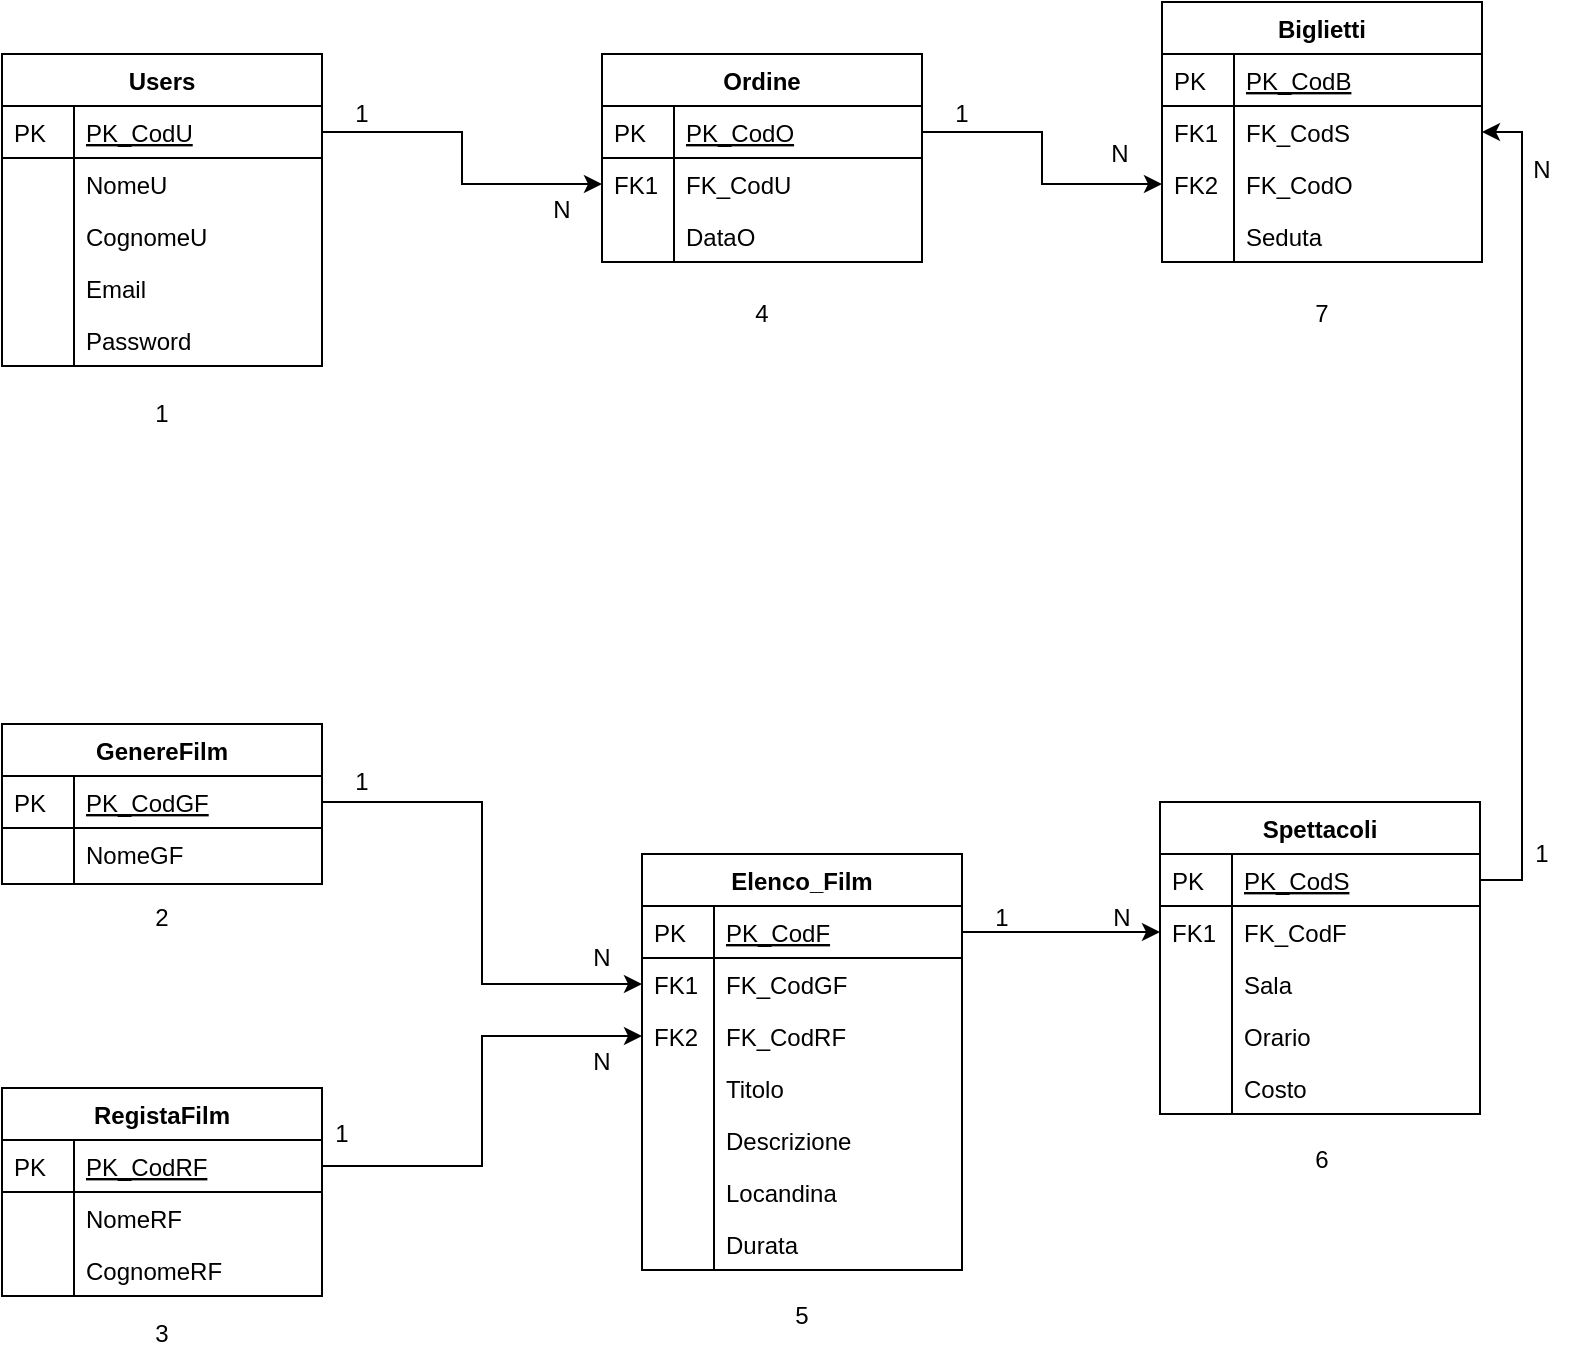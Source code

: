 <mxfile version="12.8.1" type="device"><diagram id="C5RBs43oDa-KdzZeNtuy" name="Page-1"><mxGraphModel dx="1422" dy="762" grid="1" gridSize="10" guides="1" tooltips="1" connect="1" arrows="1" fold="1" page="1" pageScale="1" pageWidth="827" pageHeight="1169" math="0" shadow="0"><root><mxCell id="WIyWlLk6GJQsqaUBKTNV-0"/><mxCell id="WIyWlLk6GJQsqaUBKTNV-1" parent="WIyWlLk6GJQsqaUBKTNV-0"/><mxCell id="zkfFHV4jXpPFQw0GAbJ--51" value="Users" style="swimlane;fontStyle=1;childLayout=stackLayout;horizontal=1;startSize=26;horizontalStack=0;resizeParent=1;resizeLast=0;collapsible=1;marginBottom=0;rounded=0;shadow=0;strokeWidth=1;" parent="WIyWlLk6GJQsqaUBKTNV-1" vertex="1"><mxGeometry x="20" y="120" width="160" height="156" as="geometry"><mxRectangle x="20" y="80" width="160" height="26" as="alternateBounds"/></mxGeometry></mxCell><mxCell id="zkfFHV4jXpPFQw0GAbJ--52" value="PK_CodU" style="shape=partialRectangle;top=0;left=0;right=0;bottom=1;align=left;verticalAlign=top;fillColor=none;spacingLeft=40;spacingRight=4;overflow=hidden;rotatable=0;points=[[0,0.5],[1,0.5]];portConstraint=eastwest;dropTarget=0;rounded=0;shadow=0;strokeWidth=1;fontStyle=4" parent="zkfFHV4jXpPFQw0GAbJ--51" vertex="1"><mxGeometry y="26" width="160" height="26" as="geometry"/></mxCell><mxCell id="zkfFHV4jXpPFQw0GAbJ--53" value="PK" style="shape=partialRectangle;top=0;left=0;bottom=0;fillColor=none;align=left;verticalAlign=top;spacingLeft=4;spacingRight=4;overflow=hidden;rotatable=0;points=[];portConstraint=eastwest;part=1;" parent="zkfFHV4jXpPFQw0GAbJ--52" vertex="1" connectable="0"><mxGeometry width="36" height="26" as="geometry"/></mxCell><mxCell id="zkfFHV4jXpPFQw0GAbJ--54" value="NomeU" style="shape=partialRectangle;top=0;left=0;right=0;bottom=0;align=left;verticalAlign=top;fillColor=none;spacingLeft=40;spacingRight=4;overflow=hidden;rotatable=0;points=[[0,0.5],[1,0.5]];portConstraint=eastwest;dropTarget=0;rounded=0;shadow=0;strokeWidth=1;" parent="zkfFHV4jXpPFQw0GAbJ--51" vertex="1"><mxGeometry y="52" width="160" height="26" as="geometry"/></mxCell><mxCell id="zkfFHV4jXpPFQw0GAbJ--55" value="" style="shape=partialRectangle;top=0;left=0;bottom=0;fillColor=none;align=left;verticalAlign=top;spacingLeft=4;spacingRight=4;overflow=hidden;rotatable=0;points=[];portConstraint=eastwest;part=1;" parent="zkfFHV4jXpPFQw0GAbJ--54" vertex="1" connectable="0"><mxGeometry width="36" height="26" as="geometry"/></mxCell><mxCell id="Z6C2ZZ_jLRomG3j8PSRA-120" value="CognomeU" style="shape=partialRectangle;top=0;left=0;right=0;bottom=0;align=left;verticalAlign=top;fillColor=none;spacingLeft=40;spacingRight=4;overflow=hidden;rotatable=0;points=[[0,0.5],[1,0.5]];portConstraint=eastwest;dropTarget=0;rounded=0;shadow=0;strokeWidth=1;" parent="zkfFHV4jXpPFQw0GAbJ--51" vertex="1"><mxGeometry y="78" width="160" height="26" as="geometry"/></mxCell><mxCell id="Z6C2ZZ_jLRomG3j8PSRA-121" value="" style="shape=partialRectangle;top=0;left=0;bottom=0;fillColor=none;align=left;verticalAlign=top;spacingLeft=4;spacingRight=4;overflow=hidden;rotatable=0;points=[];portConstraint=eastwest;part=1;" parent="Z6C2ZZ_jLRomG3j8PSRA-120" vertex="1" connectable="0"><mxGeometry width="36" height="26" as="geometry"/></mxCell><mxCell id="Z6C2ZZ_jLRomG3j8PSRA-122" value="Email" style="shape=partialRectangle;top=0;left=0;right=0;bottom=0;align=left;verticalAlign=top;fillColor=none;spacingLeft=40;spacingRight=4;overflow=hidden;rotatable=0;points=[[0,0.5],[1,0.5]];portConstraint=eastwest;dropTarget=0;rounded=0;shadow=0;strokeWidth=1;" parent="zkfFHV4jXpPFQw0GAbJ--51" vertex="1"><mxGeometry y="104" width="160" height="26" as="geometry"/></mxCell><mxCell id="Z6C2ZZ_jLRomG3j8PSRA-123" value="" style="shape=partialRectangle;top=0;left=0;bottom=0;fillColor=none;align=left;verticalAlign=top;spacingLeft=4;spacingRight=4;overflow=hidden;rotatable=0;points=[];portConstraint=eastwest;part=1;" parent="Z6C2ZZ_jLRomG3j8PSRA-122" vertex="1" connectable="0"><mxGeometry width="36" height="26" as="geometry"/></mxCell><mxCell id="Z6C2ZZ_jLRomG3j8PSRA-124" value="Password" style="shape=partialRectangle;top=0;left=0;right=0;bottom=0;align=left;verticalAlign=top;fillColor=none;spacingLeft=40;spacingRight=4;overflow=hidden;rotatable=0;points=[[0,0.5],[1,0.5]];portConstraint=eastwest;dropTarget=0;rounded=0;shadow=0;strokeWidth=1;" parent="zkfFHV4jXpPFQw0GAbJ--51" vertex="1"><mxGeometry y="130" width="160" height="26" as="geometry"/></mxCell><mxCell id="Z6C2ZZ_jLRomG3j8PSRA-125" value="" style="shape=partialRectangle;top=0;left=0;bottom=0;fillColor=none;align=left;verticalAlign=top;spacingLeft=4;spacingRight=4;overflow=hidden;rotatable=0;points=[];portConstraint=eastwest;part=1;" parent="Z6C2ZZ_jLRomG3j8PSRA-124" vertex="1" connectable="0"><mxGeometry width="36" height="26" as="geometry"/></mxCell><mxCell id="zkfFHV4jXpPFQw0GAbJ--56" value="Ordine" style="swimlane;fontStyle=1;childLayout=stackLayout;horizontal=1;startSize=26;horizontalStack=0;resizeParent=1;resizeLast=0;collapsible=1;marginBottom=0;rounded=0;shadow=0;strokeWidth=1;" parent="WIyWlLk6GJQsqaUBKTNV-1" vertex="1"><mxGeometry x="320" y="120" width="160" height="104" as="geometry"><mxRectangle x="260" y="80" width="160" height="26" as="alternateBounds"/></mxGeometry></mxCell><mxCell id="zkfFHV4jXpPFQw0GAbJ--57" value="PK_CodO" style="shape=partialRectangle;top=0;left=0;right=0;bottom=1;align=left;verticalAlign=top;fillColor=none;spacingLeft=40;spacingRight=4;overflow=hidden;rotatable=0;points=[[0,0.5],[1,0.5]];portConstraint=eastwest;dropTarget=0;rounded=0;shadow=0;strokeWidth=1;fontStyle=4" parent="zkfFHV4jXpPFQw0GAbJ--56" vertex="1"><mxGeometry y="26" width="160" height="26" as="geometry"/></mxCell><mxCell id="zkfFHV4jXpPFQw0GAbJ--58" value="PK" style="shape=partialRectangle;top=0;left=0;bottom=0;fillColor=none;align=left;verticalAlign=top;spacingLeft=4;spacingRight=4;overflow=hidden;rotatable=0;points=[];portConstraint=eastwest;part=1;" parent="zkfFHV4jXpPFQw0GAbJ--57" vertex="1" connectable="0"><mxGeometry width="36" height="26" as="geometry"/></mxCell><mxCell id="zkfFHV4jXpPFQw0GAbJ--59" value="FK_CodU" style="shape=partialRectangle;top=0;left=0;right=0;bottom=0;align=left;verticalAlign=top;fillColor=none;spacingLeft=40;spacingRight=4;overflow=hidden;rotatable=0;points=[[0,0.5],[1,0.5]];portConstraint=eastwest;dropTarget=0;rounded=0;shadow=0;strokeWidth=1;" parent="zkfFHV4jXpPFQw0GAbJ--56" vertex="1"><mxGeometry y="52" width="160" height="26" as="geometry"/></mxCell><mxCell id="zkfFHV4jXpPFQw0GAbJ--60" value="FK1" style="shape=partialRectangle;top=0;left=0;bottom=0;fillColor=none;align=left;verticalAlign=top;spacingLeft=4;spacingRight=4;overflow=hidden;rotatable=0;points=[];portConstraint=eastwest;part=1;" parent="zkfFHV4jXpPFQw0GAbJ--59" vertex="1" connectable="0"><mxGeometry width="36" height="26" as="geometry"/></mxCell><mxCell id="zkfFHV4jXpPFQw0GAbJ--61" value="DataO" style="shape=partialRectangle;top=0;left=0;right=0;bottom=0;align=left;verticalAlign=top;fillColor=none;spacingLeft=40;spacingRight=4;overflow=hidden;rotatable=0;points=[[0,0.5],[1,0.5]];portConstraint=eastwest;dropTarget=0;rounded=0;shadow=0;strokeWidth=1;" parent="zkfFHV4jXpPFQw0GAbJ--56" vertex="1"><mxGeometry y="78" width="160" height="26" as="geometry"/></mxCell><mxCell id="zkfFHV4jXpPFQw0GAbJ--62" value="" style="shape=partialRectangle;top=0;left=0;bottom=0;fillColor=none;align=left;verticalAlign=top;spacingLeft=4;spacingRight=4;overflow=hidden;rotatable=0;points=[];portConstraint=eastwest;part=1;" parent="zkfFHV4jXpPFQw0GAbJ--61" vertex="1" connectable="0"><mxGeometry width="36" height="26" as="geometry"/></mxCell><mxCell id="zkfFHV4jXpPFQw0GAbJ--64" value="Biglietti" style="swimlane;fontStyle=1;childLayout=stackLayout;horizontal=1;startSize=26;horizontalStack=0;resizeParent=1;resizeLast=0;collapsible=1;marginBottom=0;rounded=0;shadow=0;strokeWidth=1;" parent="WIyWlLk6GJQsqaUBKTNV-1" vertex="1"><mxGeometry x="600" y="94" width="160" height="130" as="geometry"><mxRectangle x="260" y="270" width="160" height="26" as="alternateBounds"/></mxGeometry></mxCell><mxCell id="zkfFHV4jXpPFQw0GAbJ--65" value="PK_CodB" style="shape=partialRectangle;top=0;left=0;right=0;bottom=1;align=left;verticalAlign=top;fillColor=none;spacingLeft=40;spacingRight=4;overflow=hidden;rotatable=0;points=[[0,0.5],[1,0.5]];portConstraint=eastwest;dropTarget=0;rounded=0;shadow=0;strokeWidth=1;fontStyle=4" parent="zkfFHV4jXpPFQw0GAbJ--64" vertex="1"><mxGeometry y="26" width="160" height="26" as="geometry"/></mxCell><mxCell id="zkfFHV4jXpPFQw0GAbJ--66" value="PK" style="shape=partialRectangle;top=0;left=0;bottom=0;fillColor=none;align=left;verticalAlign=top;spacingLeft=4;spacingRight=4;overflow=hidden;rotatable=0;points=[];portConstraint=eastwest;part=1;" parent="zkfFHV4jXpPFQw0GAbJ--65" vertex="1" connectable="0"><mxGeometry width="36" height="26" as="geometry"/></mxCell><mxCell id="Z6C2ZZ_jLRomG3j8PSRA-36" value="FK_CodS" style="shape=partialRectangle;top=0;left=0;right=0;bottom=0;align=left;verticalAlign=top;fillColor=none;spacingLeft=40;spacingRight=4;overflow=hidden;rotatable=0;points=[[0,0.5],[1,0.5]];portConstraint=eastwest;dropTarget=0;rounded=0;shadow=0;strokeWidth=1;" parent="zkfFHV4jXpPFQw0GAbJ--64" vertex="1"><mxGeometry y="52" width="160" height="26" as="geometry"/></mxCell><mxCell id="Z6C2ZZ_jLRomG3j8PSRA-37" value="FK1" style="shape=partialRectangle;top=0;left=0;bottom=0;fillColor=none;align=left;verticalAlign=top;spacingLeft=4;spacingRight=4;overflow=hidden;rotatable=0;points=[];portConstraint=eastwest;part=1;" parent="Z6C2ZZ_jLRomG3j8PSRA-36" vertex="1" connectable="0"><mxGeometry width="36" height="26" as="geometry"/></mxCell><mxCell id="Z6C2ZZ_jLRomG3j8PSRA-40" value="FK_CodO" style="shape=partialRectangle;top=0;left=0;right=0;bottom=0;align=left;verticalAlign=top;fillColor=none;spacingLeft=40;spacingRight=4;overflow=hidden;rotatable=0;points=[[0,0.5],[1,0.5]];portConstraint=eastwest;dropTarget=0;rounded=0;shadow=0;strokeWidth=1;" parent="zkfFHV4jXpPFQw0GAbJ--64" vertex="1"><mxGeometry y="78" width="160" height="26" as="geometry"/></mxCell><mxCell id="Z6C2ZZ_jLRomG3j8PSRA-41" value="FK2" style="shape=partialRectangle;top=0;left=0;bottom=0;fillColor=none;align=left;verticalAlign=top;spacingLeft=4;spacingRight=4;overflow=hidden;rotatable=0;points=[];portConstraint=eastwest;part=1;" parent="Z6C2ZZ_jLRomG3j8PSRA-40" vertex="1" connectable="0"><mxGeometry width="36" height="26" as="geometry"/></mxCell><mxCell id="Z6C2ZZ_jLRomG3j8PSRA-45" value="Seduta" style="shape=partialRectangle;top=0;left=0;right=0;bottom=0;align=left;verticalAlign=top;fillColor=none;spacingLeft=40;spacingRight=4;overflow=hidden;rotatable=0;points=[[0,0.5],[1,0.5]];portConstraint=eastwest;dropTarget=0;rounded=0;shadow=0;strokeWidth=1;" parent="zkfFHV4jXpPFQw0GAbJ--64" vertex="1"><mxGeometry y="104" width="160" height="26" as="geometry"/></mxCell><mxCell id="Z6C2ZZ_jLRomG3j8PSRA-46" value="" style="shape=partialRectangle;top=0;left=0;bottom=0;fillColor=none;align=left;verticalAlign=top;spacingLeft=4;spacingRight=4;overflow=hidden;rotatable=0;points=[];portConstraint=eastwest;part=1;" parent="Z6C2ZZ_jLRomG3j8PSRA-45" vertex="1" connectable="0"><mxGeometry width="36" height="26" as="geometry"/></mxCell><mxCell id="Z6C2ZZ_jLRomG3j8PSRA-3" value="Elenco_Film" style="swimlane;fontStyle=1;childLayout=stackLayout;horizontal=1;startSize=26;horizontalStack=0;resizeParent=1;resizeLast=0;collapsible=1;marginBottom=0;rounded=0;shadow=0;strokeWidth=1;" parent="WIyWlLk6GJQsqaUBKTNV-1" vertex="1"><mxGeometry x="340" y="520" width="160" height="208" as="geometry"><mxRectangle x="20" y="80" width="160" height="26" as="alternateBounds"/></mxGeometry></mxCell><mxCell id="Z6C2ZZ_jLRomG3j8PSRA-4" value="PK_CodF" style="shape=partialRectangle;top=0;left=0;right=0;bottom=1;align=left;verticalAlign=top;fillColor=none;spacingLeft=40;spacingRight=4;overflow=hidden;rotatable=0;points=[[0,0.5],[1,0.5]];portConstraint=eastwest;dropTarget=0;rounded=0;shadow=0;strokeWidth=1;fontStyle=4" parent="Z6C2ZZ_jLRomG3j8PSRA-3" vertex="1"><mxGeometry y="26" width="160" height="26" as="geometry"/></mxCell><mxCell id="Z6C2ZZ_jLRomG3j8PSRA-5" value="PK" style="shape=partialRectangle;top=0;left=0;bottom=0;fillColor=none;align=left;verticalAlign=top;spacingLeft=4;spacingRight=4;overflow=hidden;rotatable=0;points=[];portConstraint=eastwest;part=1;" parent="Z6C2ZZ_jLRomG3j8PSRA-4" vertex="1" connectable="0"><mxGeometry width="36" height="26" as="geometry"/></mxCell><mxCell id="Z6C2ZZ_jLRomG3j8PSRA-86" value="FK_CodGF" style="shape=partialRectangle;top=0;left=0;right=0;bottom=0;align=left;verticalAlign=top;fillColor=none;spacingLeft=40;spacingRight=4;overflow=hidden;rotatable=0;points=[[0,0.5],[1,0.5]];portConstraint=eastwest;dropTarget=0;rounded=0;shadow=0;strokeWidth=1;" parent="Z6C2ZZ_jLRomG3j8PSRA-3" vertex="1"><mxGeometry y="52" width="160" height="26" as="geometry"/></mxCell><mxCell id="Z6C2ZZ_jLRomG3j8PSRA-87" value="FK1" style="shape=partialRectangle;top=0;left=0;bottom=0;fillColor=none;align=left;verticalAlign=top;spacingLeft=4;spacingRight=4;overflow=hidden;rotatable=0;points=[];portConstraint=eastwest;part=1;" parent="Z6C2ZZ_jLRomG3j8PSRA-86" vertex="1" connectable="0"><mxGeometry width="36" height="26" as="geometry"/></mxCell><mxCell id="Z6C2ZZ_jLRomG3j8PSRA-96" value="FK_CodRF" style="shape=partialRectangle;top=0;left=0;right=0;bottom=0;align=left;verticalAlign=top;fillColor=none;spacingLeft=40;spacingRight=4;overflow=hidden;rotatable=0;points=[[0,0.5],[1,0.5]];portConstraint=eastwest;dropTarget=0;rounded=0;shadow=0;strokeWidth=1;" parent="Z6C2ZZ_jLRomG3j8PSRA-3" vertex="1"><mxGeometry y="78" width="160" height="26" as="geometry"/></mxCell><mxCell id="Z6C2ZZ_jLRomG3j8PSRA-97" value="FK2" style="shape=partialRectangle;top=0;left=0;bottom=0;fillColor=none;align=left;verticalAlign=top;spacingLeft=4;spacingRight=4;overflow=hidden;rotatable=0;points=[];portConstraint=eastwest;part=1;" parent="Z6C2ZZ_jLRomG3j8PSRA-96" vertex="1" connectable="0"><mxGeometry width="36" height="26" as="geometry"/></mxCell><mxCell id="Z6C2ZZ_jLRomG3j8PSRA-6" value="Titolo" style="shape=partialRectangle;top=0;left=0;right=0;bottom=0;align=left;verticalAlign=top;fillColor=none;spacingLeft=40;spacingRight=4;overflow=hidden;rotatable=0;points=[[0,0.5],[1,0.5]];portConstraint=eastwest;dropTarget=0;rounded=0;shadow=0;strokeWidth=1;" parent="Z6C2ZZ_jLRomG3j8PSRA-3" vertex="1"><mxGeometry y="104" width="160" height="26" as="geometry"/></mxCell><mxCell id="Z6C2ZZ_jLRomG3j8PSRA-7" value="" style="shape=partialRectangle;top=0;left=0;bottom=0;fillColor=none;align=left;verticalAlign=top;spacingLeft=4;spacingRight=4;overflow=hidden;rotatable=0;points=[];portConstraint=eastwest;part=1;" parent="Z6C2ZZ_jLRomG3j8PSRA-6" vertex="1" connectable="0"><mxGeometry width="36" height="26" as="geometry"/></mxCell><mxCell id="Z6C2ZZ_jLRomG3j8PSRA-77" value="Descrizione" style="shape=partialRectangle;top=0;left=0;right=0;bottom=0;align=left;verticalAlign=top;fillColor=none;spacingLeft=40;spacingRight=4;overflow=hidden;rotatable=0;points=[[0,0.5],[1,0.5]];portConstraint=eastwest;dropTarget=0;rounded=0;shadow=0;strokeWidth=1;" parent="Z6C2ZZ_jLRomG3j8PSRA-3" vertex="1"><mxGeometry y="130" width="160" height="26" as="geometry"/></mxCell><mxCell id="Z6C2ZZ_jLRomG3j8PSRA-78" value="" style="shape=partialRectangle;top=0;left=0;bottom=0;fillColor=none;align=left;verticalAlign=top;spacingLeft=4;spacingRight=4;overflow=hidden;rotatable=0;points=[];portConstraint=eastwest;part=1;" parent="Z6C2ZZ_jLRomG3j8PSRA-77" vertex="1" connectable="0"><mxGeometry width="36" height="26" as="geometry"/></mxCell><mxCell id="Z6C2ZZ_jLRomG3j8PSRA-89" value="Locandina" style="shape=partialRectangle;top=0;left=0;right=0;bottom=0;align=left;verticalAlign=top;fillColor=none;spacingLeft=40;spacingRight=4;overflow=hidden;rotatable=0;points=[[0,0.5],[1,0.5]];portConstraint=eastwest;dropTarget=0;rounded=0;shadow=0;strokeWidth=1;" parent="Z6C2ZZ_jLRomG3j8PSRA-3" vertex="1"><mxGeometry y="156" width="160" height="26" as="geometry"/></mxCell><mxCell id="Z6C2ZZ_jLRomG3j8PSRA-90" value="" style="shape=partialRectangle;top=0;left=0;bottom=0;fillColor=none;align=left;verticalAlign=top;spacingLeft=4;spacingRight=4;overflow=hidden;rotatable=0;points=[];portConstraint=eastwest;part=1;" parent="Z6C2ZZ_jLRomG3j8PSRA-89" vertex="1" connectable="0"><mxGeometry width="36" height="26" as="geometry"/></mxCell><mxCell id="Z6C2ZZ_jLRomG3j8PSRA-105" value="Durata" style="shape=partialRectangle;top=0;left=0;right=0;bottom=0;align=left;verticalAlign=top;fillColor=none;spacingLeft=40;spacingRight=4;overflow=hidden;rotatable=0;points=[[0,0.5],[1,0.5]];portConstraint=eastwest;dropTarget=0;rounded=0;shadow=0;strokeWidth=1;" parent="Z6C2ZZ_jLRomG3j8PSRA-3" vertex="1"><mxGeometry y="182" width="160" height="26" as="geometry"/></mxCell><mxCell id="Z6C2ZZ_jLRomG3j8PSRA-106" value="" style="shape=partialRectangle;top=0;left=0;bottom=0;fillColor=none;align=left;verticalAlign=top;spacingLeft=4;spacingRight=4;overflow=hidden;rotatable=0;points=[];portConstraint=eastwest;part=1;" parent="Z6C2ZZ_jLRomG3j8PSRA-105" vertex="1" connectable="0"><mxGeometry width="36" height="26" as="geometry"/></mxCell><mxCell id="Z6C2ZZ_jLRomG3j8PSRA-14" value="Spettacoli" style="swimlane;fontStyle=1;childLayout=stackLayout;horizontal=1;startSize=26;horizontalStack=0;resizeParent=1;resizeLast=0;collapsible=1;marginBottom=0;rounded=0;shadow=0;strokeWidth=1;" parent="WIyWlLk6GJQsqaUBKTNV-1" vertex="1"><mxGeometry x="599" y="494" width="160" height="156" as="geometry"><mxRectangle x="600" y="491" width="160" height="26" as="alternateBounds"/></mxGeometry></mxCell><mxCell id="Z6C2ZZ_jLRomG3j8PSRA-15" value="PK_CodS&#10;" style="shape=partialRectangle;top=0;left=0;right=0;bottom=1;align=left;verticalAlign=top;fillColor=none;spacingLeft=40;spacingRight=4;overflow=hidden;rotatable=0;points=[[0,0.5],[1,0.5]];portConstraint=eastwest;dropTarget=0;rounded=0;shadow=0;strokeWidth=1;fontStyle=4" parent="Z6C2ZZ_jLRomG3j8PSRA-14" vertex="1"><mxGeometry y="26" width="160" height="26" as="geometry"/></mxCell><mxCell id="Z6C2ZZ_jLRomG3j8PSRA-16" value="PK" style="shape=partialRectangle;top=0;left=0;bottom=0;fillColor=none;align=left;verticalAlign=top;spacingLeft=4;spacingRight=4;overflow=hidden;rotatable=0;points=[];portConstraint=eastwest;part=1;" parent="Z6C2ZZ_jLRomG3j8PSRA-15" vertex="1" connectable="0"><mxGeometry width="36" height="26" as="geometry"/></mxCell><mxCell id="Z6C2ZZ_jLRomG3j8PSRA-19" value="FK_CodF" style="shape=partialRectangle;top=0;left=0;right=0;bottom=0;align=left;verticalAlign=top;fillColor=none;spacingLeft=40;spacingRight=4;overflow=hidden;rotatable=0;points=[[0,0.5],[1,0.5]];portConstraint=eastwest;dropTarget=0;rounded=0;shadow=0;strokeWidth=1;" parent="Z6C2ZZ_jLRomG3j8PSRA-14" vertex="1"><mxGeometry y="52" width="160" height="26" as="geometry"/></mxCell><mxCell id="Z6C2ZZ_jLRomG3j8PSRA-20" value="FK1" style="shape=partialRectangle;top=0;left=0;bottom=0;fillColor=none;align=left;verticalAlign=top;spacingLeft=4;spacingRight=4;overflow=hidden;rotatable=0;points=[];portConstraint=eastwest;part=1;" parent="Z6C2ZZ_jLRomG3j8PSRA-19" vertex="1" connectable="0"><mxGeometry width="36" height="26" as="geometry"/></mxCell><mxCell id="Z6C2ZZ_jLRomG3j8PSRA-17" value="Sala" style="shape=partialRectangle;top=0;left=0;right=0;bottom=0;align=left;verticalAlign=top;fillColor=none;spacingLeft=40;spacingRight=4;overflow=hidden;rotatable=0;points=[[0,0.5],[1,0.5]];portConstraint=eastwest;dropTarget=0;rounded=0;shadow=0;strokeWidth=1;" parent="Z6C2ZZ_jLRomG3j8PSRA-14" vertex="1"><mxGeometry y="78" width="160" height="26" as="geometry"/></mxCell><mxCell id="Z6C2ZZ_jLRomG3j8PSRA-18" value="" style="shape=partialRectangle;top=0;left=0;bottom=0;fillColor=none;align=left;verticalAlign=top;spacingLeft=4;spacingRight=4;overflow=hidden;rotatable=0;points=[];portConstraint=eastwest;part=1;" parent="Z6C2ZZ_jLRomG3j8PSRA-17" vertex="1" connectable="0"><mxGeometry width="36" height="26" as="geometry"/></mxCell><mxCell id="Z6C2ZZ_jLRomG3j8PSRA-9" value="Orario" style="shape=partialRectangle;top=0;left=0;right=0;bottom=0;align=left;verticalAlign=top;fillColor=none;spacingLeft=40;spacingRight=4;overflow=hidden;rotatable=0;points=[[0,0.5],[1,0.5]];portConstraint=eastwest;dropTarget=0;rounded=0;shadow=0;strokeWidth=1;" parent="Z6C2ZZ_jLRomG3j8PSRA-14" vertex="1"><mxGeometry y="104" width="160" height="26" as="geometry"/></mxCell><mxCell id="Z6C2ZZ_jLRomG3j8PSRA-10" value="" style="shape=partialRectangle;top=0;left=0;bottom=0;fillColor=none;align=left;verticalAlign=top;spacingLeft=4;spacingRight=4;overflow=hidden;rotatable=0;points=[];portConstraint=eastwest;part=1;" parent="Z6C2ZZ_jLRomG3j8PSRA-9" vertex="1" connectable="0"><mxGeometry width="36" height="26" as="geometry"/></mxCell><mxCell id="Z6C2ZZ_jLRomG3j8PSRA-68" value="Costo" style="shape=partialRectangle;top=0;left=0;right=0;bottom=0;align=left;verticalAlign=top;fillColor=none;spacingLeft=40;spacingRight=4;overflow=hidden;rotatable=0;points=[[0,0.5],[1,0.5]];portConstraint=eastwest;dropTarget=0;rounded=0;shadow=0;strokeWidth=1;" parent="Z6C2ZZ_jLRomG3j8PSRA-14" vertex="1"><mxGeometry y="130" width="160" height="26" as="geometry"/></mxCell><mxCell id="Z6C2ZZ_jLRomG3j8PSRA-69" value="" style="shape=partialRectangle;top=0;left=0;bottom=0;fillColor=none;align=left;verticalAlign=top;spacingLeft=4;spacingRight=4;overflow=hidden;rotatable=0;points=[];portConstraint=eastwest;part=1;" parent="Z6C2ZZ_jLRomG3j8PSRA-68" vertex="1" connectable="0"><mxGeometry width="36" height="26" as="geometry"/></mxCell><mxCell id="Z6C2ZZ_jLRomG3j8PSRA-23" style="edgeStyle=orthogonalEdgeStyle;rounded=0;orthogonalLoop=1;jettySize=auto;html=1;exitX=1;exitY=0.5;exitDx=0;exitDy=0;" parent="WIyWlLk6GJQsqaUBKTNV-1" source="Z6C2ZZ_jLRomG3j8PSRA-4" target="Z6C2ZZ_jLRomG3j8PSRA-19" edge="1"><mxGeometry relative="1" as="geometry"/></mxCell><mxCell id="Z6C2ZZ_jLRomG3j8PSRA-29" value="N" style="text;html=1;strokeColor=none;fillColor=none;align=center;verticalAlign=middle;whiteSpace=wrap;rounded=0;" parent="WIyWlLk6GJQsqaUBKTNV-1" vertex="1"><mxGeometry x="560" y="542" width="40" height="20" as="geometry"/></mxCell><mxCell id="Z6C2ZZ_jLRomG3j8PSRA-30" value="1" style="text;html=1;strokeColor=none;fillColor=none;align=center;verticalAlign=middle;whiteSpace=wrap;rounded=0;" parent="WIyWlLk6GJQsqaUBKTNV-1" vertex="1"><mxGeometry x="500" y="542" width="40" height="20" as="geometry"/></mxCell><mxCell id="Z6C2ZZ_jLRomG3j8PSRA-31" value="N" style="text;html=1;strokeColor=none;fillColor=none;align=center;verticalAlign=middle;whiteSpace=wrap;rounded=0;" parent="WIyWlLk6GJQsqaUBKTNV-1" vertex="1"><mxGeometry x="770" y="168" width="40" height="20" as="geometry"/></mxCell><mxCell id="Z6C2ZZ_jLRomG3j8PSRA-34" value="1" style="text;html=1;strokeColor=none;fillColor=none;align=center;verticalAlign=middle;whiteSpace=wrap;rounded=0;" parent="WIyWlLk6GJQsqaUBKTNV-1" vertex="1"><mxGeometry x="770" y="510" width="40" height="20" as="geometry"/></mxCell><mxCell id="Z6C2ZZ_jLRomG3j8PSRA-39" style="edgeStyle=orthogonalEdgeStyle;rounded=0;orthogonalLoop=1;jettySize=auto;html=1;exitX=1;exitY=0.5;exitDx=0;exitDy=0;entryX=1;entryY=0.5;entryDx=0;entryDy=0;" parent="WIyWlLk6GJQsqaUBKTNV-1" source="Z6C2ZZ_jLRomG3j8PSRA-15" target="Z6C2ZZ_jLRomG3j8PSRA-36" edge="1"><mxGeometry relative="1" as="geometry"/></mxCell><mxCell id="Z6C2ZZ_jLRomG3j8PSRA-42" style="edgeStyle=orthogonalEdgeStyle;rounded=0;orthogonalLoop=1;jettySize=auto;html=1;exitX=1;exitY=0.5;exitDx=0;exitDy=0;" parent="WIyWlLk6GJQsqaUBKTNV-1" source="zkfFHV4jXpPFQw0GAbJ--57" target="Z6C2ZZ_jLRomG3j8PSRA-40" edge="1"><mxGeometry relative="1" as="geometry"/></mxCell><mxCell id="Z6C2ZZ_jLRomG3j8PSRA-43" value="N" style="text;html=1;strokeColor=none;fillColor=none;align=center;verticalAlign=middle;whiteSpace=wrap;rounded=0;" parent="WIyWlLk6GJQsqaUBKTNV-1" vertex="1"><mxGeometry x="559" y="160" width="40" height="20" as="geometry"/></mxCell><mxCell id="Z6C2ZZ_jLRomG3j8PSRA-44" value="1" style="text;html=1;strokeColor=none;fillColor=none;align=center;verticalAlign=middle;whiteSpace=wrap;rounded=0;" parent="WIyWlLk6GJQsqaUBKTNV-1" vertex="1"><mxGeometry x="480" y="140" width="40" height="20" as="geometry"/></mxCell><mxCell id="Z6C2ZZ_jLRomG3j8PSRA-79" value="GenereFilm" style="swimlane;fontStyle=1;childLayout=stackLayout;horizontal=1;startSize=26;horizontalStack=0;resizeParent=1;resizeLast=0;collapsible=1;marginBottom=0;rounded=0;shadow=0;strokeWidth=1;" parent="WIyWlLk6GJQsqaUBKTNV-1" vertex="1"><mxGeometry x="20" y="455" width="160" height="80" as="geometry"><mxRectangle x="20" y="80" width="160" height="26" as="alternateBounds"/></mxGeometry></mxCell><mxCell id="Z6C2ZZ_jLRomG3j8PSRA-80" value="PK_CodGF" style="shape=partialRectangle;top=0;left=0;right=0;bottom=1;align=left;verticalAlign=top;fillColor=none;spacingLeft=40;spacingRight=4;overflow=hidden;rotatable=0;points=[[0,0.5],[1,0.5]];portConstraint=eastwest;dropTarget=0;rounded=0;shadow=0;strokeWidth=1;fontStyle=4" parent="Z6C2ZZ_jLRomG3j8PSRA-79" vertex="1"><mxGeometry y="26" width="160" height="26" as="geometry"/></mxCell><mxCell id="Z6C2ZZ_jLRomG3j8PSRA-81" value="PK" style="shape=partialRectangle;top=0;left=0;bottom=0;fillColor=none;align=left;verticalAlign=top;spacingLeft=4;spacingRight=4;overflow=hidden;rotatable=0;points=[];portConstraint=eastwest;part=1;" parent="Z6C2ZZ_jLRomG3j8PSRA-80" vertex="1" connectable="0"><mxGeometry width="36" height="26" as="geometry"/></mxCell><mxCell id="Z6C2ZZ_jLRomG3j8PSRA-82" value="NomeGF" style="shape=partialRectangle;top=0;left=0;right=0;bottom=0;align=left;verticalAlign=top;fillColor=none;spacingLeft=40;spacingRight=4;overflow=hidden;rotatable=0;points=[[0,0.5],[1,0.5]];portConstraint=eastwest;dropTarget=0;rounded=0;shadow=0;strokeWidth=1;" parent="Z6C2ZZ_jLRomG3j8PSRA-79" vertex="1"><mxGeometry y="52" width="160" height="28" as="geometry"/></mxCell><mxCell id="Z6C2ZZ_jLRomG3j8PSRA-83" value="" style="shape=partialRectangle;top=0;left=0;bottom=0;fillColor=none;align=left;verticalAlign=top;spacingLeft=4;spacingRight=4;overflow=hidden;rotatable=0;points=[];portConstraint=eastwest;part=1;" parent="Z6C2ZZ_jLRomG3j8PSRA-82" vertex="1" connectable="0"><mxGeometry width="36" height="28" as="geometry"/></mxCell><mxCell id="Z6C2ZZ_jLRomG3j8PSRA-88" style="edgeStyle=orthogonalEdgeStyle;rounded=0;orthogonalLoop=1;jettySize=auto;html=1;exitX=1;exitY=0.5;exitDx=0;exitDy=0;entryX=0;entryY=0.5;entryDx=0;entryDy=0;" parent="WIyWlLk6GJQsqaUBKTNV-1" source="Z6C2ZZ_jLRomG3j8PSRA-80" target="Z6C2ZZ_jLRomG3j8PSRA-86" edge="1"><mxGeometry relative="1" as="geometry"/></mxCell><mxCell id="Z6C2ZZ_jLRomG3j8PSRA-91" value="RegistaFilm" style="swimlane;fontStyle=1;childLayout=stackLayout;horizontal=1;startSize=26;horizontalStack=0;resizeParent=1;resizeLast=0;collapsible=1;marginBottom=0;rounded=0;shadow=0;strokeWidth=1;" parent="WIyWlLk6GJQsqaUBKTNV-1" vertex="1"><mxGeometry x="20" y="637" width="160" height="104" as="geometry"><mxRectangle x="20" y="80" width="160" height="26" as="alternateBounds"/></mxGeometry></mxCell><mxCell id="Z6C2ZZ_jLRomG3j8PSRA-92" value="PK_CodRF" style="shape=partialRectangle;top=0;left=0;right=0;bottom=1;align=left;verticalAlign=top;fillColor=none;spacingLeft=40;spacingRight=4;overflow=hidden;rotatable=0;points=[[0,0.5],[1,0.5]];portConstraint=eastwest;dropTarget=0;rounded=0;shadow=0;strokeWidth=1;fontStyle=4" parent="Z6C2ZZ_jLRomG3j8PSRA-91" vertex="1"><mxGeometry y="26" width="160" height="26" as="geometry"/></mxCell><mxCell id="Z6C2ZZ_jLRomG3j8PSRA-93" value="PK" style="shape=partialRectangle;top=0;left=0;bottom=0;fillColor=none;align=left;verticalAlign=top;spacingLeft=4;spacingRight=4;overflow=hidden;rotatable=0;points=[];portConstraint=eastwest;part=1;" parent="Z6C2ZZ_jLRomG3j8PSRA-92" vertex="1" connectable="0"><mxGeometry width="36" height="26" as="geometry"/></mxCell><mxCell id="Z6C2ZZ_jLRomG3j8PSRA-94" value="NomeRF" style="shape=partialRectangle;top=0;left=0;right=0;bottom=0;align=left;verticalAlign=top;fillColor=none;spacingLeft=40;spacingRight=4;overflow=hidden;rotatable=0;points=[[0,0.5],[1,0.5]];portConstraint=eastwest;dropTarget=0;rounded=0;shadow=0;strokeWidth=1;" parent="Z6C2ZZ_jLRomG3j8PSRA-91" vertex="1"><mxGeometry y="52" width="160" height="26" as="geometry"/></mxCell><mxCell id="Z6C2ZZ_jLRomG3j8PSRA-95" value="" style="shape=partialRectangle;top=0;left=0;bottom=0;fillColor=none;align=left;verticalAlign=top;spacingLeft=4;spacingRight=4;overflow=hidden;rotatable=0;points=[];portConstraint=eastwest;part=1;" parent="Z6C2ZZ_jLRomG3j8PSRA-94" vertex="1" connectable="0"><mxGeometry width="36" height="26" as="geometry"/></mxCell><mxCell id="Z6C2ZZ_jLRomG3j8PSRA-101" value="CognomeRF" style="shape=partialRectangle;top=0;left=0;right=0;bottom=0;align=left;verticalAlign=top;fillColor=none;spacingLeft=40;spacingRight=4;overflow=hidden;rotatable=0;points=[[0,0.5],[1,0.5]];portConstraint=eastwest;dropTarget=0;rounded=0;shadow=0;strokeWidth=1;" parent="Z6C2ZZ_jLRomG3j8PSRA-91" vertex="1"><mxGeometry y="78" width="160" height="26" as="geometry"/></mxCell><mxCell id="Z6C2ZZ_jLRomG3j8PSRA-102" value="" style="shape=partialRectangle;top=0;left=0;bottom=0;fillColor=none;align=left;verticalAlign=top;spacingLeft=4;spacingRight=4;overflow=hidden;rotatable=0;points=[];portConstraint=eastwest;part=1;" parent="Z6C2ZZ_jLRomG3j8PSRA-101" vertex="1" connectable="0"><mxGeometry width="36" height="26" as="geometry"/></mxCell><mxCell id="Z6C2ZZ_jLRomG3j8PSRA-98" style="edgeStyle=orthogonalEdgeStyle;rounded=0;orthogonalLoop=1;jettySize=auto;html=1;exitX=1;exitY=0.5;exitDx=0;exitDy=0;" parent="WIyWlLk6GJQsqaUBKTNV-1" source="Z6C2ZZ_jLRomG3j8PSRA-92" target="Z6C2ZZ_jLRomG3j8PSRA-96" edge="1"><mxGeometry relative="1" as="geometry"/></mxCell><mxCell id="Z6C2ZZ_jLRomG3j8PSRA-114" value="N" style="text;html=1;strokeColor=none;fillColor=none;align=center;verticalAlign=middle;whiteSpace=wrap;rounded=0;" parent="WIyWlLk6GJQsqaUBKTNV-1" vertex="1"><mxGeometry x="300" y="562" width="40" height="20" as="geometry"/></mxCell><mxCell id="Z6C2ZZ_jLRomG3j8PSRA-115" value="1" style="text;html=1;strokeColor=none;fillColor=none;align=center;verticalAlign=middle;whiteSpace=wrap;rounded=0;" parent="WIyWlLk6GJQsqaUBKTNV-1" vertex="1"><mxGeometry x="180" y="474" width="40" height="20" as="geometry"/></mxCell><mxCell id="Z6C2ZZ_jLRomG3j8PSRA-116" value="1" style="text;html=1;strokeColor=none;fillColor=none;align=center;verticalAlign=middle;whiteSpace=wrap;rounded=0;" parent="WIyWlLk6GJQsqaUBKTNV-1" vertex="1"><mxGeometry x="170" y="650" width="40" height="20" as="geometry"/></mxCell><mxCell id="Z6C2ZZ_jLRomG3j8PSRA-117" value="N" style="text;html=1;strokeColor=none;fillColor=none;align=center;verticalAlign=middle;whiteSpace=wrap;rounded=0;" parent="WIyWlLk6GJQsqaUBKTNV-1" vertex="1"><mxGeometry x="300" y="614" width="40" height="20" as="geometry"/></mxCell><mxCell id="Z6C2ZZ_jLRomG3j8PSRA-127" style="edgeStyle=orthogonalEdgeStyle;rounded=0;orthogonalLoop=1;jettySize=auto;html=1;exitX=1;exitY=0.5;exitDx=0;exitDy=0;" parent="WIyWlLk6GJQsqaUBKTNV-1" source="zkfFHV4jXpPFQw0GAbJ--52" target="zkfFHV4jXpPFQw0GAbJ--59" edge="1"><mxGeometry relative="1" as="geometry"/></mxCell><mxCell id="Z6C2ZZ_jLRomG3j8PSRA-130" value="N" style="text;html=1;strokeColor=none;fillColor=none;align=center;verticalAlign=middle;whiteSpace=wrap;rounded=0;" parent="WIyWlLk6GJQsqaUBKTNV-1" vertex="1"><mxGeometry x="280" y="188" width="40" height="20" as="geometry"/></mxCell><mxCell id="Z6C2ZZ_jLRomG3j8PSRA-131" value="1" style="text;html=1;strokeColor=none;fillColor=none;align=center;verticalAlign=middle;whiteSpace=wrap;rounded=0;" parent="WIyWlLk6GJQsqaUBKTNV-1" vertex="1"><mxGeometry x="180" y="140" width="40" height="20" as="geometry"/></mxCell><mxCell id="kBbHWuEIWTdaGMR-1-YO-1" value="1" style="text;html=1;strokeColor=none;fillColor=none;align=center;verticalAlign=middle;whiteSpace=wrap;rounded=0;" vertex="1" parent="WIyWlLk6GJQsqaUBKTNV-1"><mxGeometry x="80" y="290" width="40" height="20" as="geometry"/></mxCell><mxCell id="kBbHWuEIWTdaGMR-1-YO-2" value="4" style="text;html=1;strokeColor=none;fillColor=none;align=center;verticalAlign=middle;whiteSpace=wrap;rounded=0;" vertex="1" parent="WIyWlLk6GJQsqaUBKTNV-1"><mxGeometry x="380" y="240" width="40" height="20" as="geometry"/></mxCell><mxCell id="kBbHWuEIWTdaGMR-1-YO-3" value="7" style="text;html=1;strokeColor=none;fillColor=none;align=center;verticalAlign=middle;whiteSpace=wrap;rounded=0;" vertex="1" parent="WIyWlLk6GJQsqaUBKTNV-1"><mxGeometry x="660" y="240" width="40" height="20" as="geometry"/></mxCell><mxCell id="kBbHWuEIWTdaGMR-1-YO-4" value="6" style="text;html=1;strokeColor=none;fillColor=none;align=center;verticalAlign=middle;whiteSpace=wrap;rounded=0;" vertex="1" parent="WIyWlLk6GJQsqaUBKTNV-1"><mxGeometry x="660" y="663" width="40" height="20" as="geometry"/></mxCell><mxCell id="kBbHWuEIWTdaGMR-1-YO-5" value="2" style="text;html=1;strokeColor=none;fillColor=none;align=center;verticalAlign=middle;whiteSpace=wrap;rounded=0;" vertex="1" parent="WIyWlLk6GJQsqaUBKTNV-1"><mxGeometry x="80" y="542" width="40" height="20" as="geometry"/></mxCell><mxCell id="kBbHWuEIWTdaGMR-1-YO-6" value="5" style="text;html=1;strokeColor=none;fillColor=none;align=center;verticalAlign=middle;whiteSpace=wrap;rounded=0;" vertex="1" parent="WIyWlLk6GJQsqaUBKTNV-1"><mxGeometry x="400" y="741" width="40" height="20" as="geometry"/></mxCell><mxCell id="kBbHWuEIWTdaGMR-1-YO-7" value="3" style="text;html=1;strokeColor=none;fillColor=none;align=center;verticalAlign=middle;whiteSpace=wrap;rounded=0;" vertex="1" parent="WIyWlLk6GJQsqaUBKTNV-1"><mxGeometry x="80" y="750" width="40" height="20" as="geometry"/></mxCell></root></mxGraphModel></diagram></mxfile>